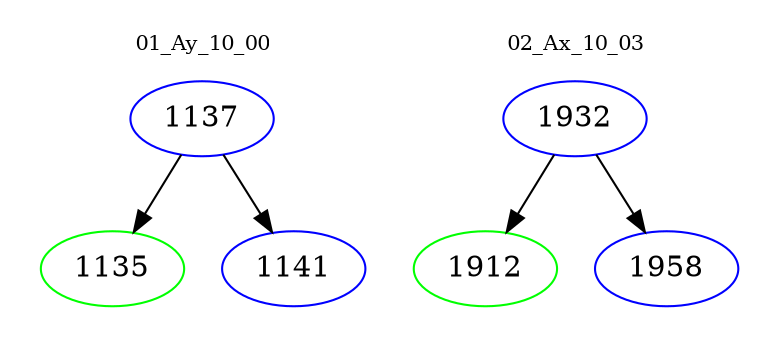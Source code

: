 digraph{
subgraph cluster_0 {
color = white
label = "01_Ay_10_00";
fontsize=10;
T0_1137 [label="1137", color="blue"]
T0_1137 -> T0_1135 [color="black"]
T0_1135 [label="1135", color="green"]
T0_1137 -> T0_1141 [color="black"]
T0_1141 [label="1141", color="blue"]
}
subgraph cluster_1 {
color = white
label = "02_Ax_10_03";
fontsize=10;
T1_1932 [label="1932", color="blue"]
T1_1932 -> T1_1912 [color="black"]
T1_1912 [label="1912", color="green"]
T1_1932 -> T1_1958 [color="black"]
T1_1958 [label="1958", color="blue"]
}
}
